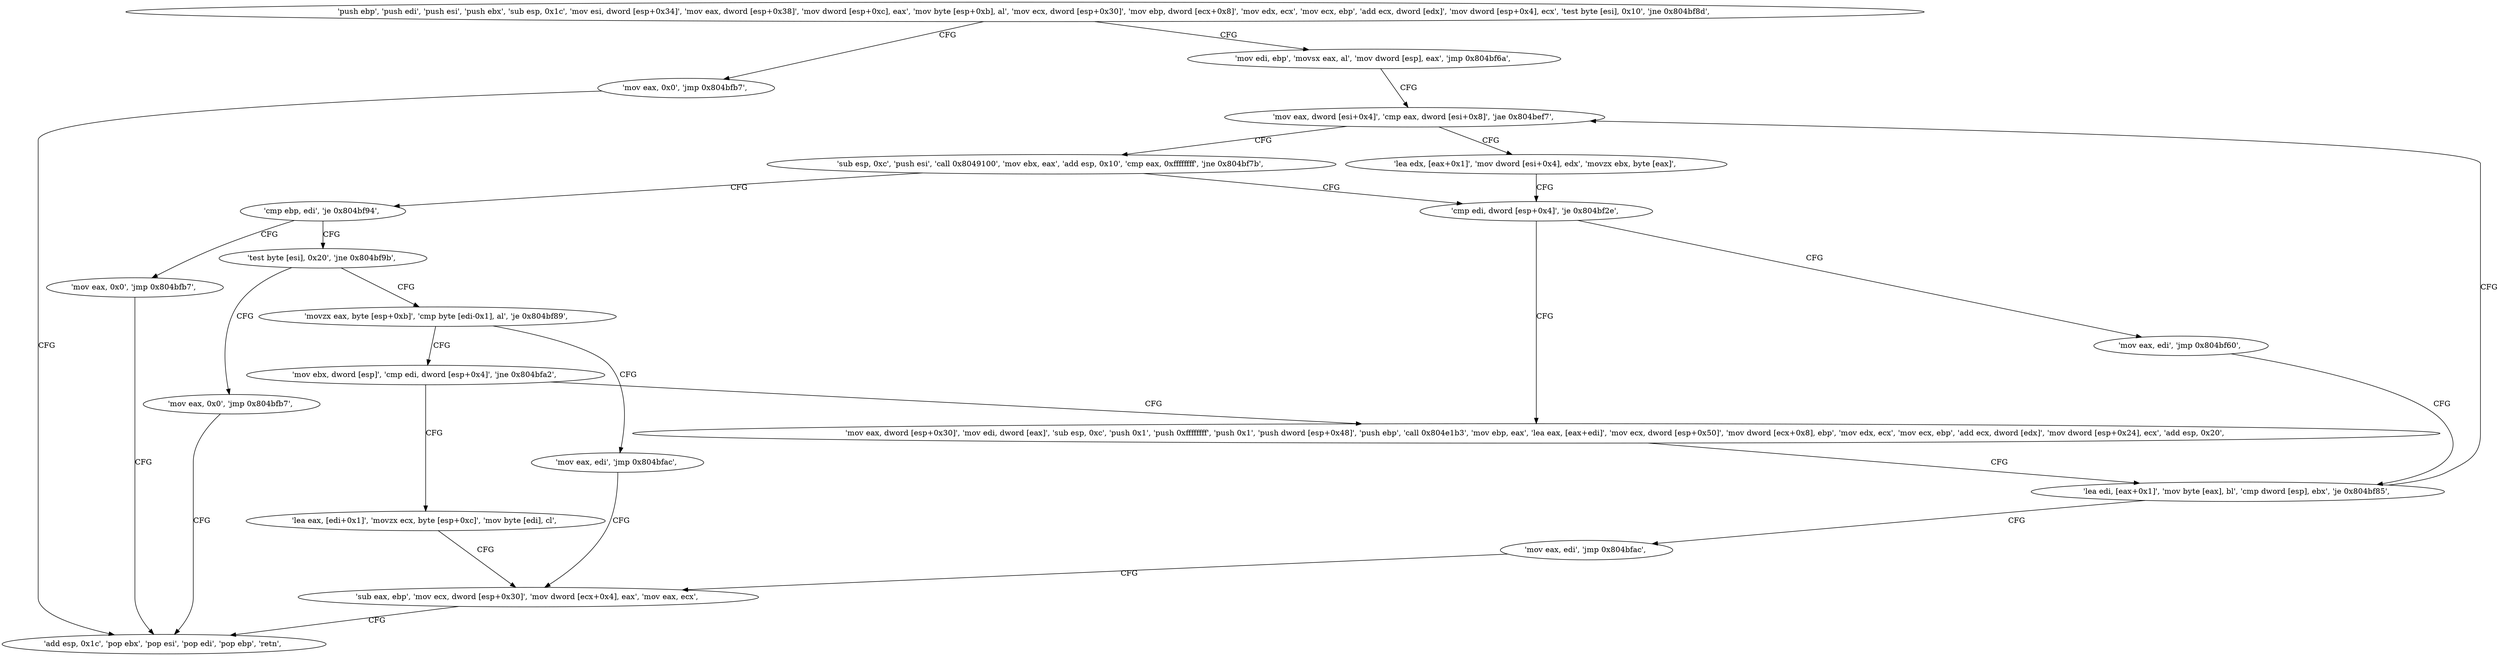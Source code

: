 digraph "func" {
"134528700" [label = "'push ebp', 'push edi', 'push esi', 'push ebx', 'sub esp, 0x1c', 'mov esi, dword [esp+0x34]', 'mov eax, dword [esp+0x38]', 'mov dword [esp+0xc], eax', 'mov byte [esp+0xb], al', 'mov ecx, dword [esp+0x30]', 'mov ebp, dword [ecx+0x8]', 'mov edx, ecx', 'mov ecx, ebp', 'add ecx, dword [edx]', 'mov dword [esp+0x4], ecx', 'test byte [esi], 0x10', 'jne 0x804bf8d', " ]
"134528909" [label = "'mov eax, 0x0', 'jmp 0x804bfb7', " ]
"134528749" [label = "'mov edi, ebp', 'movsx eax, al', 'mov dword [esp], eax', 'jmp 0x804bf6a', " ]
"134528951" [label = "'add esp, 0x1c', 'pop ebx', 'pop esi', 'pop edi', 'pop ebp', 'retn', " ]
"134528874" [label = "'mov eax, dword [esi+0x4]', 'cmp eax, dword [esi+0x8]', 'jae 0x804bef7', " ]
"134528759" [label = "'sub esp, 0xc', 'push esi', 'call 0x8049100', 'mov ebx, eax', 'add esp, 0x10', 'cmp eax, 0xffffffff', 'jne 0x804bf7b', " ]
"134528882" [label = "'lea edx, [eax+0x1]', 'mov dword [esi+0x4], edx', 'movzx ebx, byte [eax]', " ]
"134528891" [label = "'cmp edi, dword [esp+0x4]', 'je 0x804bf2e', " ]
"134528778" [label = "'cmp ebp, edi', 'je 0x804bf94', " ]
"134528814" [label = "'mov eax, dword [esp+0x30]', 'mov edi, dword [eax]', 'sub esp, 0xc', 'push 0x1', 'push 0xffffffff', 'push 0x1', 'push dword [esp+0x48]', 'push ebp', 'call 0x804e1b3', 'mov ebp, eax', 'lea eax, [eax+edi]', 'mov ecx, dword [esp+0x50]', 'mov dword [ecx+0x8], ebp', 'mov edx, ecx', 'mov ecx, ebp', 'add ecx, dword [edx]', 'mov dword [esp+0x24], ecx', 'add esp, 0x20', " ]
"134528897" [label = "'mov eax, edi', 'jmp 0x804bf60', " ]
"134528916" [label = "'mov eax, 0x0', 'jmp 0x804bfb7', " ]
"134528786" [label = "'test byte [esi], 0x20', 'jne 0x804bf9b', " ]
"134528864" [label = "'lea edi, [eax+0x1]', 'mov byte [eax], bl', 'cmp dword [esp], ebx', 'je 0x804bf85', " ]
"134528923" [label = "'mov eax, 0x0', 'jmp 0x804bfb7', " ]
"134528795" [label = "'movzx eax, byte [esp+0xb]', 'cmp byte [edi-0x1], al', 'je 0x804bf89', " ]
"134528901" [label = "'mov eax, edi', 'jmp 0x804bfac', " ]
"134528940" [label = "'sub eax, ebp', 'mov ecx, dword [esp+0x30]', 'mov dword [ecx+0x4], eax', 'mov eax, ecx', " ]
"134528905" [label = "'mov eax, edi', 'jmp 0x804bfac', " ]
"134528805" [label = "'mov ebx, dword [esp]', 'cmp edi, dword [esp+0x4]', 'jne 0x804bfa2', " ]
"134528930" [label = "'lea eax, [edi+0x1]', 'movzx ecx, byte [esp+0xc]', 'mov byte [edi], cl', " ]
"134528700" -> "134528909" [ label = "CFG" ]
"134528700" -> "134528749" [ label = "CFG" ]
"134528909" -> "134528951" [ label = "CFG" ]
"134528749" -> "134528874" [ label = "CFG" ]
"134528874" -> "134528759" [ label = "CFG" ]
"134528874" -> "134528882" [ label = "CFG" ]
"134528759" -> "134528891" [ label = "CFG" ]
"134528759" -> "134528778" [ label = "CFG" ]
"134528882" -> "134528891" [ label = "CFG" ]
"134528891" -> "134528814" [ label = "CFG" ]
"134528891" -> "134528897" [ label = "CFG" ]
"134528778" -> "134528916" [ label = "CFG" ]
"134528778" -> "134528786" [ label = "CFG" ]
"134528814" -> "134528864" [ label = "CFG" ]
"134528897" -> "134528864" [ label = "CFG" ]
"134528916" -> "134528951" [ label = "CFG" ]
"134528786" -> "134528923" [ label = "CFG" ]
"134528786" -> "134528795" [ label = "CFG" ]
"134528864" -> "134528901" [ label = "CFG" ]
"134528864" -> "134528874" [ label = "CFG" ]
"134528923" -> "134528951" [ label = "CFG" ]
"134528795" -> "134528905" [ label = "CFG" ]
"134528795" -> "134528805" [ label = "CFG" ]
"134528901" -> "134528940" [ label = "CFG" ]
"134528940" -> "134528951" [ label = "CFG" ]
"134528905" -> "134528940" [ label = "CFG" ]
"134528805" -> "134528930" [ label = "CFG" ]
"134528805" -> "134528814" [ label = "CFG" ]
"134528930" -> "134528940" [ label = "CFG" ]
}
